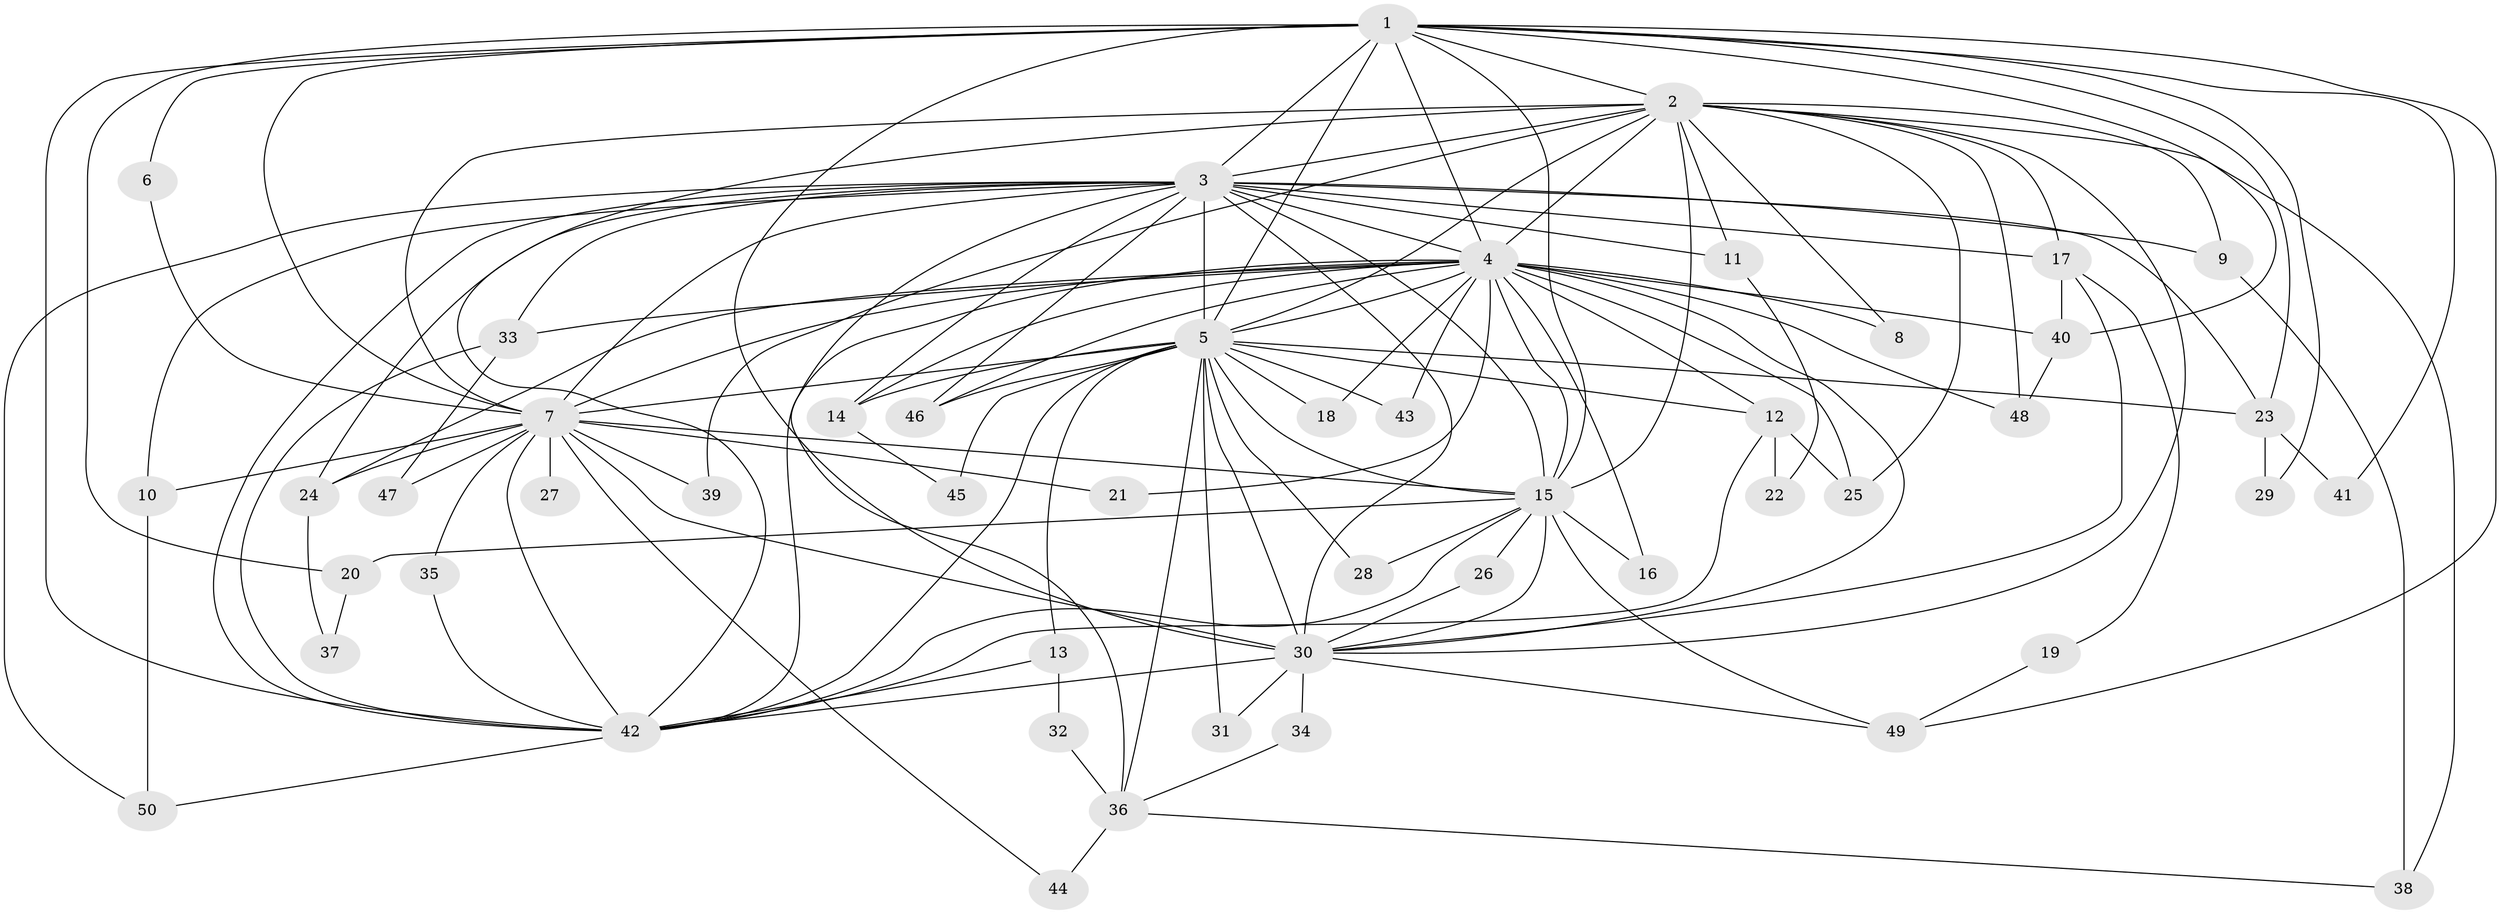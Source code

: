// original degree distribution, {16: 0.05714285714285714, 21: 0.014285714285714285, 17: 0.014285714285714285, 15: 0.014285714285714285, 23: 0.014285714285714285, 22: 0.014285714285714285, 13: 0.014285714285714285, 4: 0.07142857142857142, 5: 0.04285714285714286, 2: 0.5714285714285714, 3: 0.15714285714285714, 7: 0.014285714285714285}
// Generated by graph-tools (version 1.1) at 2025/36/03/04/25 23:36:24]
// undirected, 50 vertices, 130 edges
graph export_dot {
  node [color=gray90,style=filled];
  1;
  2;
  3;
  4;
  5;
  6;
  7;
  8;
  9;
  10;
  11;
  12;
  13;
  14;
  15;
  16;
  17;
  18;
  19;
  20;
  21;
  22;
  23;
  24;
  25;
  26;
  27;
  28;
  29;
  30;
  31;
  32;
  33;
  34;
  35;
  36;
  37;
  38;
  39;
  40;
  41;
  42;
  43;
  44;
  45;
  46;
  47;
  48;
  49;
  50;
  1 -- 2 [weight=1.0];
  1 -- 3 [weight=1.0];
  1 -- 4 [weight=1.0];
  1 -- 5 [weight=2.0];
  1 -- 6 [weight=1.0];
  1 -- 7 [weight=1.0];
  1 -- 15 [weight=1.0];
  1 -- 20 [weight=1.0];
  1 -- 23 [weight=1.0];
  1 -- 29 [weight=1.0];
  1 -- 30 [weight=1.0];
  1 -- 40 [weight=1.0];
  1 -- 41 [weight=1.0];
  1 -- 42 [weight=1.0];
  1 -- 49 [weight=1.0];
  2 -- 3 [weight=1.0];
  2 -- 4 [weight=1.0];
  2 -- 5 [weight=2.0];
  2 -- 7 [weight=1.0];
  2 -- 8 [weight=1.0];
  2 -- 9 [weight=1.0];
  2 -- 11 [weight=1.0];
  2 -- 15 [weight=1.0];
  2 -- 17 [weight=1.0];
  2 -- 25 [weight=1.0];
  2 -- 30 [weight=1.0];
  2 -- 38 [weight=1.0];
  2 -- 39 [weight=1.0];
  2 -- 42 [weight=1.0];
  2 -- 48 [weight=1.0];
  3 -- 4 [weight=1.0];
  3 -- 5 [weight=2.0];
  3 -- 7 [weight=1.0];
  3 -- 9 [weight=1.0];
  3 -- 10 [weight=1.0];
  3 -- 11 [weight=1.0];
  3 -- 14 [weight=1.0];
  3 -- 15 [weight=2.0];
  3 -- 17 [weight=1.0];
  3 -- 23 [weight=1.0];
  3 -- 24 [weight=1.0];
  3 -- 30 [weight=1.0];
  3 -- 33 [weight=1.0];
  3 -- 36 [weight=2.0];
  3 -- 42 [weight=2.0];
  3 -- 46 [weight=1.0];
  3 -- 50 [weight=1.0];
  4 -- 5 [weight=2.0];
  4 -- 7 [weight=1.0];
  4 -- 8 [weight=1.0];
  4 -- 12 [weight=1.0];
  4 -- 14 [weight=1.0];
  4 -- 15 [weight=1.0];
  4 -- 16 [weight=1.0];
  4 -- 18 [weight=1.0];
  4 -- 21 [weight=1.0];
  4 -- 24 [weight=1.0];
  4 -- 25 [weight=1.0];
  4 -- 30 [weight=1.0];
  4 -- 33 [weight=1.0];
  4 -- 40 [weight=1.0];
  4 -- 42 [weight=1.0];
  4 -- 43 [weight=1.0];
  4 -- 46 [weight=1.0];
  4 -- 48 [weight=1.0];
  5 -- 7 [weight=2.0];
  5 -- 12 [weight=1.0];
  5 -- 13 [weight=1.0];
  5 -- 14 [weight=1.0];
  5 -- 15 [weight=2.0];
  5 -- 18 [weight=1.0];
  5 -- 23 [weight=1.0];
  5 -- 28 [weight=1.0];
  5 -- 30 [weight=2.0];
  5 -- 31 [weight=1.0];
  5 -- 36 [weight=1.0];
  5 -- 42 [weight=2.0];
  5 -- 43 [weight=1.0];
  5 -- 45 [weight=1.0];
  5 -- 46 [weight=1.0];
  6 -- 7 [weight=1.0];
  7 -- 10 [weight=1.0];
  7 -- 15 [weight=1.0];
  7 -- 21 [weight=1.0];
  7 -- 24 [weight=1.0];
  7 -- 27 [weight=1.0];
  7 -- 30 [weight=1.0];
  7 -- 35 [weight=1.0];
  7 -- 39 [weight=1.0];
  7 -- 42 [weight=2.0];
  7 -- 44 [weight=1.0];
  7 -- 47 [weight=2.0];
  9 -- 38 [weight=1.0];
  10 -- 50 [weight=1.0];
  11 -- 22 [weight=1.0];
  12 -- 22 [weight=1.0];
  12 -- 25 [weight=1.0];
  12 -- 42 [weight=1.0];
  13 -- 32 [weight=1.0];
  13 -- 42 [weight=1.0];
  14 -- 45 [weight=1.0];
  15 -- 16 [weight=1.0];
  15 -- 20 [weight=1.0];
  15 -- 26 [weight=1.0];
  15 -- 28 [weight=1.0];
  15 -- 30 [weight=2.0];
  15 -- 42 [weight=1.0];
  15 -- 49 [weight=1.0];
  17 -- 19 [weight=1.0];
  17 -- 30 [weight=1.0];
  17 -- 40 [weight=1.0];
  19 -- 49 [weight=1.0];
  20 -- 37 [weight=1.0];
  23 -- 29 [weight=1.0];
  23 -- 41 [weight=1.0];
  24 -- 37 [weight=1.0];
  26 -- 30 [weight=1.0];
  30 -- 31 [weight=1.0];
  30 -- 34 [weight=1.0];
  30 -- 42 [weight=1.0];
  30 -- 49 [weight=1.0];
  32 -- 36 [weight=1.0];
  33 -- 42 [weight=1.0];
  33 -- 47 [weight=1.0];
  34 -- 36 [weight=1.0];
  35 -- 42 [weight=1.0];
  36 -- 38 [weight=1.0];
  36 -- 44 [weight=1.0];
  40 -- 48 [weight=1.0];
  42 -- 50 [weight=1.0];
}
